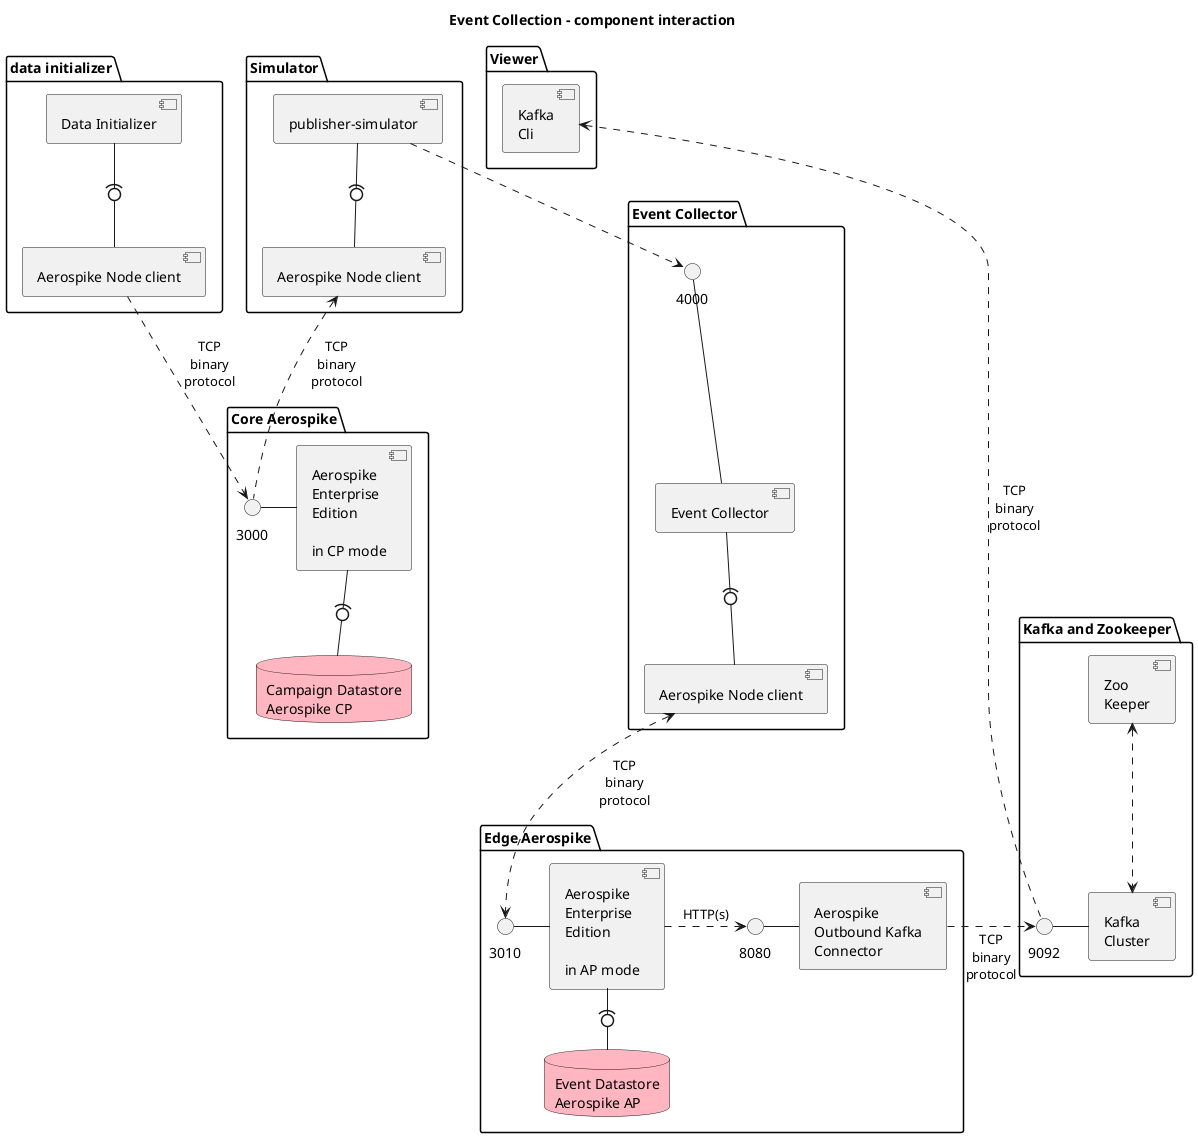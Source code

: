 @startuml
skinparam componentStyle uml2

title Event Collection - component interaction

together {
  package "data initializer" {
    component "Data Initializer" as dataInit
    component "Aerospike Node client" as asNode1
    dataInit -(0- asNode1
  }

  package "Simulator" {
    component "publisher-simulator" as simulator
    component "Aerospike Node client" as asNode3
    simulator -(0- asNode3
  }

  package "Viewer" {
          component [Kafka\nCli] as kafCli
  }
}

package "Event Collector" {
    () "4000" as ecSocket
    component "Event Collector" as eventEUuk
    ecSocket -- eventEUuk
    component "Aerospike Node client" as asNode2
    eventEUuk -(0- asNode2
}

package "Edge Aerospike" {
    () "3010" as aseSocket
    component "Aerospike\nEnterprise\nEdition\n\nin AP mode" as asEdge
    aseSocket - asEdge
    database "Event Datastore\nAerospike AP" as edgeEUuk #LightPink
    asEdge -(0- edgeEUuk
    
    () "8080" as asOutbound
    component [Aerospike\nOutbound Kafka\nConnector] as asKafka
    asOutbound - asKafka

}

package "Core Aerospike" {
    () "3000" as ascSocket
    component "Aerospike\nEnterprise\nEdition\n\nin CP mode" as asCore
    ascSocket - asCore
    database "Campaign Datastore\nAerospike CP" as core #LightPink
    asCore -(0- core
}

package "Kafka and Zookeeper" {
    () "9092" as kafClient
    component [Kafka\nCluster] as kafCluster
    kafClient - kafCluster

    component [Zoo\nKeeper] as zookeeper
}

asNode1 ..> ascSocket: TCP\nbinary\nprotocol
asNode3 <.. ascSocket: TCP\nbinary\nprotocol
asNode2 <..> aseSocket: TCP\nbinary\nprotocol
asEdge .r.> asOutbound: HTTP(s)
asKafka .r.> kafClient: TCP\nbinary\nprotocol
zookeeper <..> kafCluster
simulator ..> ecSocket
kafCli <.. kafClient: TCP\nbinary\nprotocol



@enduml
